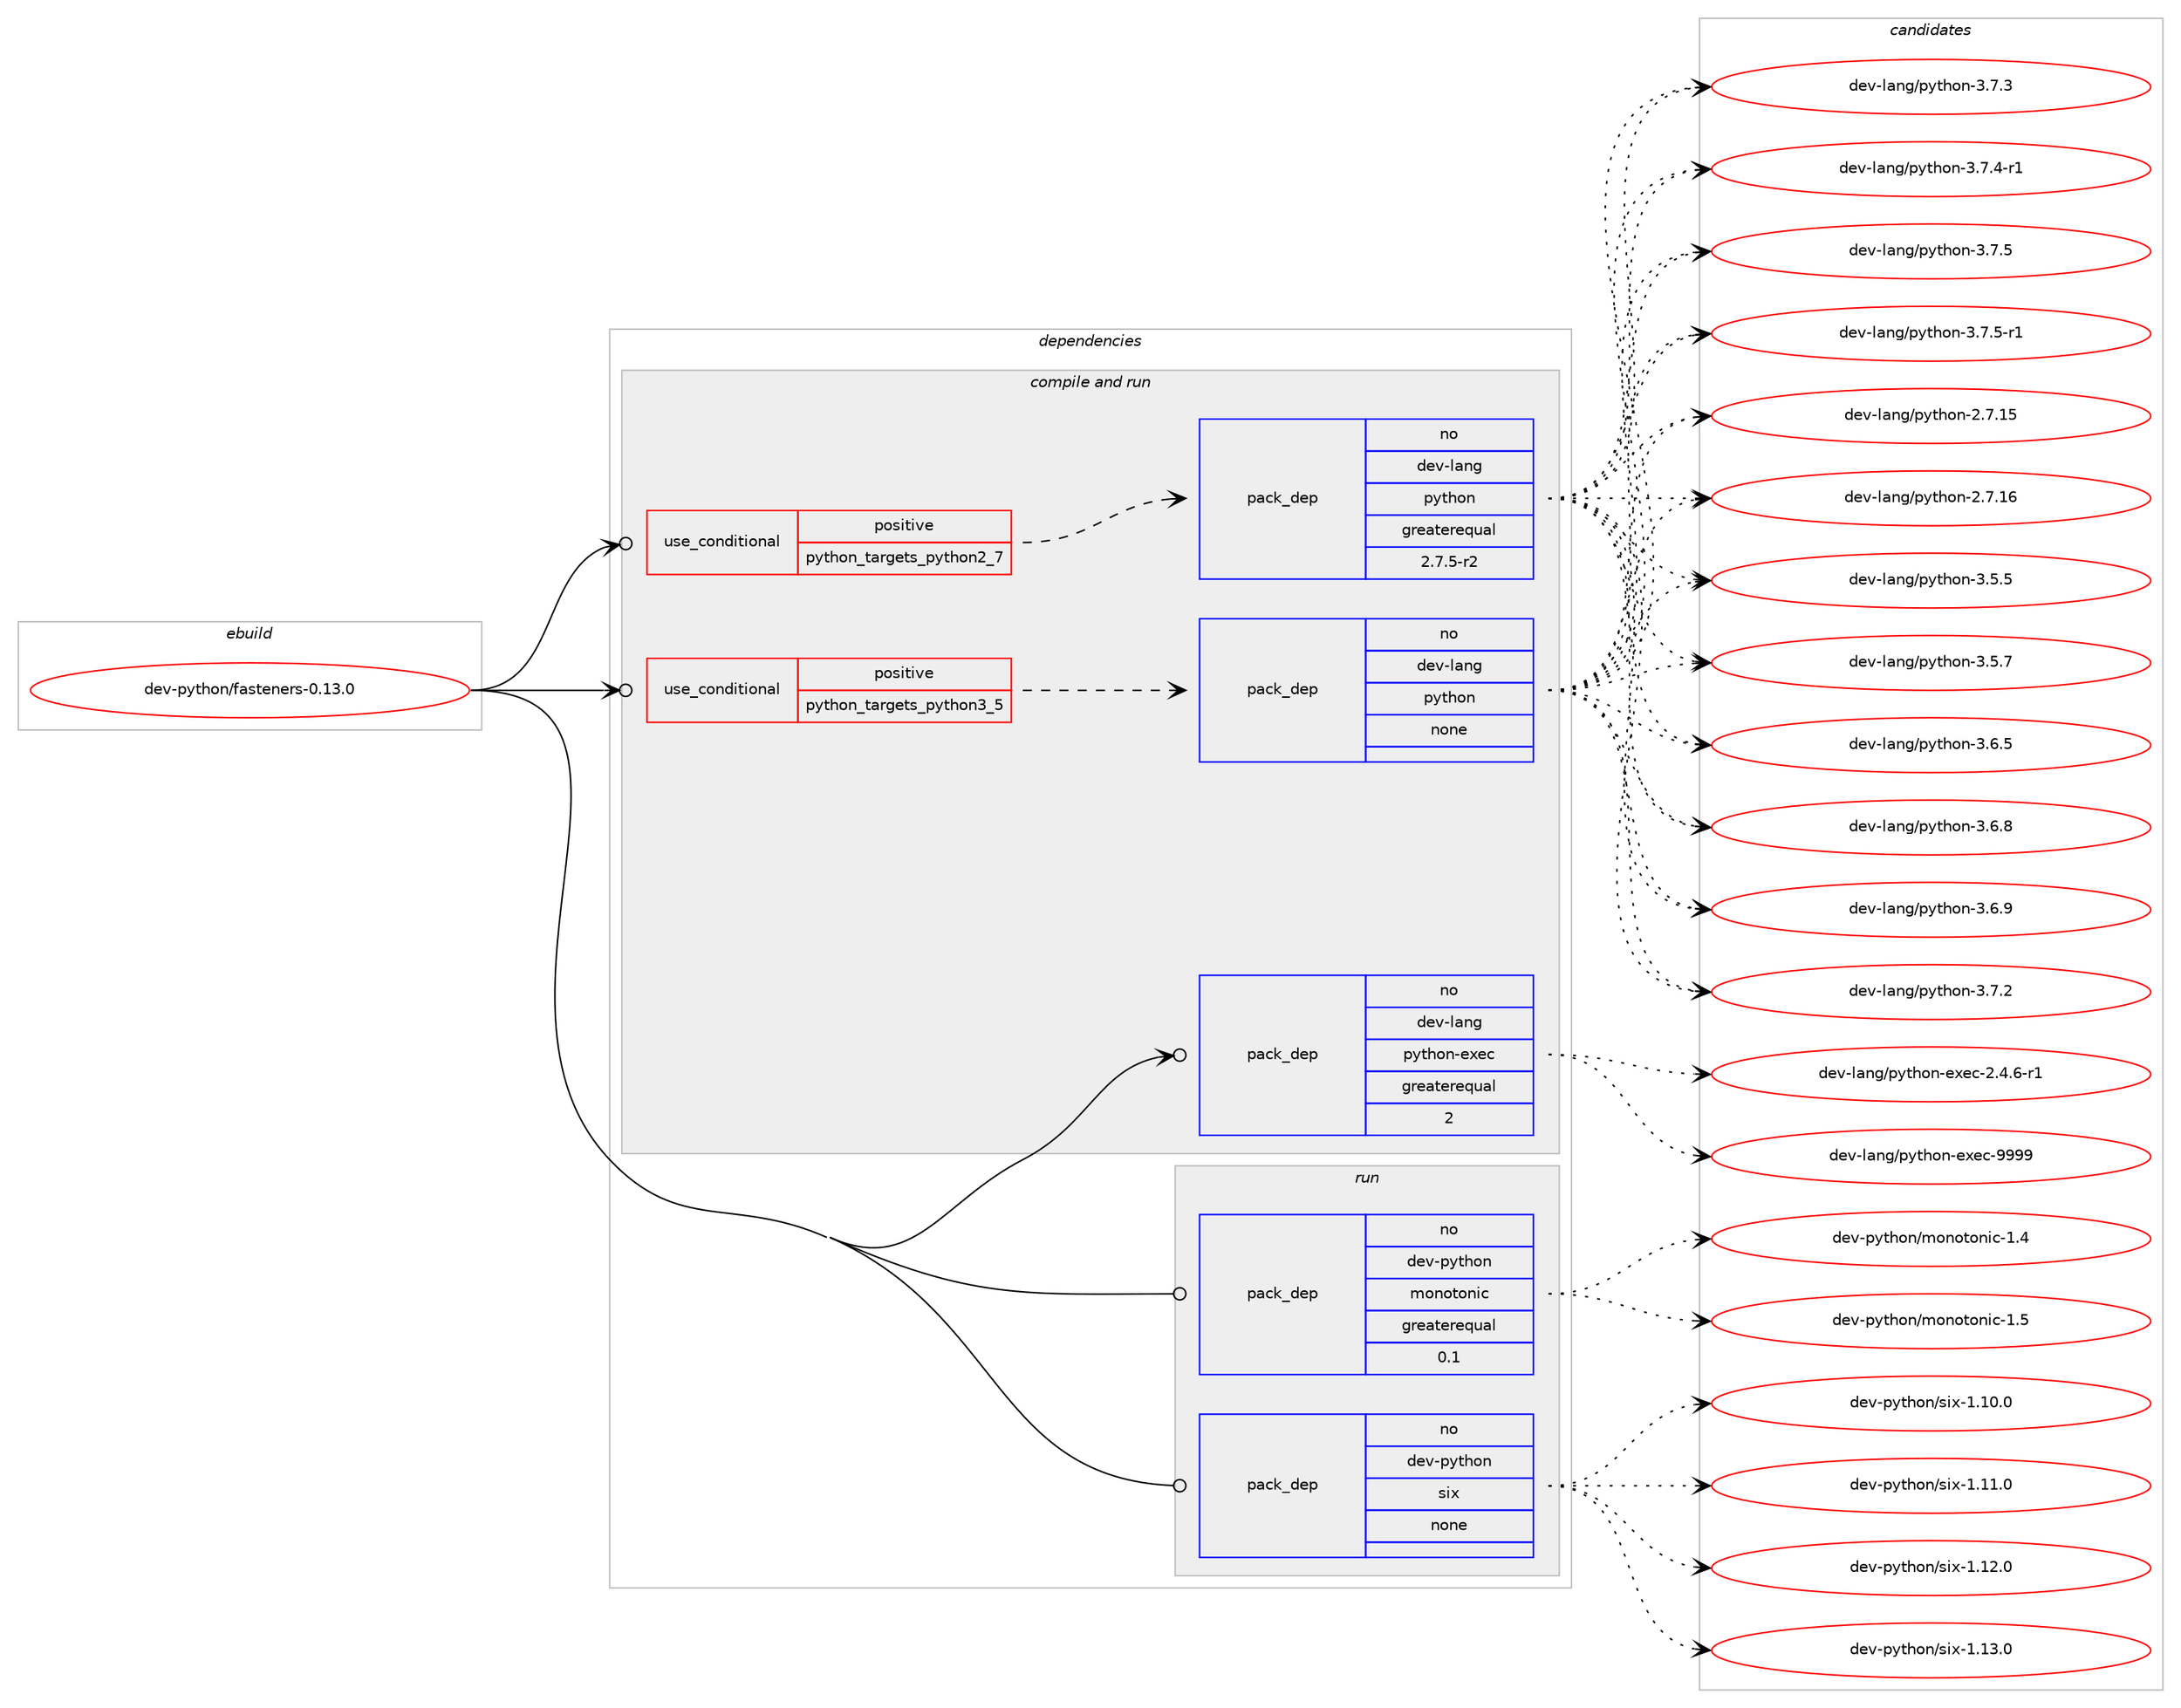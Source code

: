 digraph prolog {

# *************
# Graph options
# *************

newrank=true;
concentrate=true;
compound=true;
graph [rankdir=LR,fontname=Helvetica,fontsize=10,ranksep=1.5];#, ranksep=2.5, nodesep=0.2];
edge  [arrowhead=vee];
node  [fontname=Helvetica,fontsize=10];

# **********
# The ebuild
# **********

subgraph cluster_leftcol {
color=gray;
rank=same;
label=<<i>ebuild</i>>;
id [label="dev-python/fasteners-0.13.0", color=red, width=4, href="../dev-python/fasteners-0.13.0.svg"];
}

# ****************
# The dependencies
# ****************

subgraph cluster_midcol {
color=gray;
label=<<i>dependencies</i>>;
subgraph cluster_compile {
fillcolor="#eeeeee";
style=filled;
label=<<i>compile</i>>;
}
subgraph cluster_compileandrun {
fillcolor="#eeeeee";
style=filled;
label=<<i>compile and run</i>>;
subgraph cond139161 {
dependency603914 [label=<<TABLE BORDER="0" CELLBORDER="1" CELLSPACING="0" CELLPADDING="4"><TR><TD ROWSPAN="3" CELLPADDING="10">use_conditional</TD></TR><TR><TD>positive</TD></TR><TR><TD>python_targets_python2_7</TD></TR></TABLE>>, shape=none, color=red];
subgraph pack452956 {
dependency603915 [label=<<TABLE BORDER="0" CELLBORDER="1" CELLSPACING="0" CELLPADDING="4" WIDTH="220"><TR><TD ROWSPAN="6" CELLPADDING="30">pack_dep</TD></TR><TR><TD WIDTH="110">no</TD></TR><TR><TD>dev-lang</TD></TR><TR><TD>python</TD></TR><TR><TD>greaterequal</TD></TR><TR><TD>2.7.5-r2</TD></TR></TABLE>>, shape=none, color=blue];
}
dependency603914:e -> dependency603915:w [weight=20,style="dashed",arrowhead="vee"];
}
id:e -> dependency603914:w [weight=20,style="solid",arrowhead="odotvee"];
subgraph cond139162 {
dependency603916 [label=<<TABLE BORDER="0" CELLBORDER="1" CELLSPACING="0" CELLPADDING="4"><TR><TD ROWSPAN="3" CELLPADDING="10">use_conditional</TD></TR><TR><TD>positive</TD></TR><TR><TD>python_targets_python3_5</TD></TR></TABLE>>, shape=none, color=red];
subgraph pack452957 {
dependency603917 [label=<<TABLE BORDER="0" CELLBORDER="1" CELLSPACING="0" CELLPADDING="4" WIDTH="220"><TR><TD ROWSPAN="6" CELLPADDING="30">pack_dep</TD></TR><TR><TD WIDTH="110">no</TD></TR><TR><TD>dev-lang</TD></TR><TR><TD>python</TD></TR><TR><TD>none</TD></TR><TR><TD></TD></TR></TABLE>>, shape=none, color=blue];
}
dependency603916:e -> dependency603917:w [weight=20,style="dashed",arrowhead="vee"];
}
id:e -> dependency603916:w [weight=20,style="solid",arrowhead="odotvee"];
subgraph pack452958 {
dependency603918 [label=<<TABLE BORDER="0" CELLBORDER="1" CELLSPACING="0" CELLPADDING="4" WIDTH="220"><TR><TD ROWSPAN="6" CELLPADDING="30">pack_dep</TD></TR><TR><TD WIDTH="110">no</TD></TR><TR><TD>dev-lang</TD></TR><TR><TD>python-exec</TD></TR><TR><TD>greaterequal</TD></TR><TR><TD>2</TD></TR></TABLE>>, shape=none, color=blue];
}
id:e -> dependency603918:w [weight=20,style="solid",arrowhead="odotvee"];
}
subgraph cluster_run {
fillcolor="#eeeeee";
style=filled;
label=<<i>run</i>>;
subgraph pack452959 {
dependency603919 [label=<<TABLE BORDER="0" CELLBORDER="1" CELLSPACING="0" CELLPADDING="4" WIDTH="220"><TR><TD ROWSPAN="6" CELLPADDING="30">pack_dep</TD></TR><TR><TD WIDTH="110">no</TD></TR><TR><TD>dev-python</TD></TR><TR><TD>monotonic</TD></TR><TR><TD>greaterequal</TD></TR><TR><TD>0.1</TD></TR></TABLE>>, shape=none, color=blue];
}
id:e -> dependency603919:w [weight=20,style="solid",arrowhead="odot"];
subgraph pack452960 {
dependency603920 [label=<<TABLE BORDER="0" CELLBORDER="1" CELLSPACING="0" CELLPADDING="4" WIDTH="220"><TR><TD ROWSPAN="6" CELLPADDING="30">pack_dep</TD></TR><TR><TD WIDTH="110">no</TD></TR><TR><TD>dev-python</TD></TR><TR><TD>six</TD></TR><TR><TD>none</TD></TR><TR><TD></TD></TR></TABLE>>, shape=none, color=blue];
}
id:e -> dependency603920:w [weight=20,style="solid",arrowhead="odot"];
}
}

# **************
# The candidates
# **************

subgraph cluster_choices {
rank=same;
color=gray;
label=<<i>candidates</i>>;

subgraph choice452956 {
color=black;
nodesep=1;
choice10010111845108971101034711212111610411111045504655464953 [label="dev-lang/python-2.7.15", color=red, width=4,href="../dev-lang/python-2.7.15.svg"];
choice10010111845108971101034711212111610411111045504655464954 [label="dev-lang/python-2.7.16", color=red, width=4,href="../dev-lang/python-2.7.16.svg"];
choice100101118451089711010347112121116104111110455146534653 [label="dev-lang/python-3.5.5", color=red, width=4,href="../dev-lang/python-3.5.5.svg"];
choice100101118451089711010347112121116104111110455146534655 [label="dev-lang/python-3.5.7", color=red, width=4,href="../dev-lang/python-3.5.7.svg"];
choice100101118451089711010347112121116104111110455146544653 [label="dev-lang/python-3.6.5", color=red, width=4,href="../dev-lang/python-3.6.5.svg"];
choice100101118451089711010347112121116104111110455146544656 [label="dev-lang/python-3.6.8", color=red, width=4,href="../dev-lang/python-3.6.8.svg"];
choice100101118451089711010347112121116104111110455146544657 [label="dev-lang/python-3.6.9", color=red, width=4,href="../dev-lang/python-3.6.9.svg"];
choice100101118451089711010347112121116104111110455146554650 [label="dev-lang/python-3.7.2", color=red, width=4,href="../dev-lang/python-3.7.2.svg"];
choice100101118451089711010347112121116104111110455146554651 [label="dev-lang/python-3.7.3", color=red, width=4,href="../dev-lang/python-3.7.3.svg"];
choice1001011184510897110103471121211161041111104551465546524511449 [label="dev-lang/python-3.7.4-r1", color=red, width=4,href="../dev-lang/python-3.7.4-r1.svg"];
choice100101118451089711010347112121116104111110455146554653 [label="dev-lang/python-3.7.5", color=red, width=4,href="../dev-lang/python-3.7.5.svg"];
choice1001011184510897110103471121211161041111104551465546534511449 [label="dev-lang/python-3.7.5-r1", color=red, width=4,href="../dev-lang/python-3.7.5-r1.svg"];
dependency603915:e -> choice10010111845108971101034711212111610411111045504655464953:w [style=dotted,weight="100"];
dependency603915:e -> choice10010111845108971101034711212111610411111045504655464954:w [style=dotted,weight="100"];
dependency603915:e -> choice100101118451089711010347112121116104111110455146534653:w [style=dotted,weight="100"];
dependency603915:e -> choice100101118451089711010347112121116104111110455146534655:w [style=dotted,weight="100"];
dependency603915:e -> choice100101118451089711010347112121116104111110455146544653:w [style=dotted,weight="100"];
dependency603915:e -> choice100101118451089711010347112121116104111110455146544656:w [style=dotted,weight="100"];
dependency603915:e -> choice100101118451089711010347112121116104111110455146544657:w [style=dotted,weight="100"];
dependency603915:e -> choice100101118451089711010347112121116104111110455146554650:w [style=dotted,weight="100"];
dependency603915:e -> choice100101118451089711010347112121116104111110455146554651:w [style=dotted,weight="100"];
dependency603915:e -> choice1001011184510897110103471121211161041111104551465546524511449:w [style=dotted,weight="100"];
dependency603915:e -> choice100101118451089711010347112121116104111110455146554653:w [style=dotted,weight="100"];
dependency603915:e -> choice1001011184510897110103471121211161041111104551465546534511449:w [style=dotted,weight="100"];
}
subgraph choice452957 {
color=black;
nodesep=1;
choice10010111845108971101034711212111610411111045504655464953 [label="dev-lang/python-2.7.15", color=red, width=4,href="../dev-lang/python-2.7.15.svg"];
choice10010111845108971101034711212111610411111045504655464954 [label="dev-lang/python-2.7.16", color=red, width=4,href="../dev-lang/python-2.7.16.svg"];
choice100101118451089711010347112121116104111110455146534653 [label="dev-lang/python-3.5.5", color=red, width=4,href="../dev-lang/python-3.5.5.svg"];
choice100101118451089711010347112121116104111110455146534655 [label="dev-lang/python-3.5.7", color=red, width=4,href="../dev-lang/python-3.5.7.svg"];
choice100101118451089711010347112121116104111110455146544653 [label="dev-lang/python-3.6.5", color=red, width=4,href="../dev-lang/python-3.6.5.svg"];
choice100101118451089711010347112121116104111110455146544656 [label="dev-lang/python-3.6.8", color=red, width=4,href="../dev-lang/python-3.6.8.svg"];
choice100101118451089711010347112121116104111110455146544657 [label="dev-lang/python-3.6.9", color=red, width=4,href="../dev-lang/python-3.6.9.svg"];
choice100101118451089711010347112121116104111110455146554650 [label="dev-lang/python-3.7.2", color=red, width=4,href="../dev-lang/python-3.7.2.svg"];
choice100101118451089711010347112121116104111110455146554651 [label="dev-lang/python-3.7.3", color=red, width=4,href="../dev-lang/python-3.7.3.svg"];
choice1001011184510897110103471121211161041111104551465546524511449 [label="dev-lang/python-3.7.4-r1", color=red, width=4,href="../dev-lang/python-3.7.4-r1.svg"];
choice100101118451089711010347112121116104111110455146554653 [label="dev-lang/python-3.7.5", color=red, width=4,href="../dev-lang/python-3.7.5.svg"];
choice1001011184510897110103471121211161041111104551465546534511449 [label="dev-lang/python-3.7.5-r1", color=red, width=4,href="../dev-lang/python-3.7.5-r1.svg"];
dependency603917:e -> choice10010111845108971101034711212111610411111045504655464953:w [style=dotted,weight="100"];
dependency603917:e -> choice10010111845108971101034711212111610411111045504655464954:w [style=dotted,weight="100"];
dependency603917:e -> choice100101118451089711010347112121116104111110455146534653:w [style=dotted,weight="100"];
dependency603917:e -> choice100101118451089711010347112121116104111110455146534655:w [style=dotted,weight="100"];
dependency603917:e -> choice100101118451089711010347112121116104111110455146544653:w [style=dotted,weight="100"];
dependency603917:e -> choice100101118451089711010347112121116104111110455146544656:w [style=dotted,weight="100"];
dependency603917:e -> choice100101118451089711010347112121116104111110455146544657:w [style=dotted,weight="100"];
dependency603917:e -> choice100101118451089711010347112121116104111110455146554650:w [style=dotted,weight="100"];
dependency603917:e -> choice100101118451089711010347112121116104111110455146554651:w [style=dotted,weight="100"];
dependency603917:e -> choice1001011184510897110103471121211161041111104551465546524511449:w [style=dotted,weight="100"];
dependency603917:e -> choice100101118451089711010347112121116104111110455146554653:w [style=dotted,weight="100"];
dependency603917:e -> choice1001011184510897110103471121211161041111104551465546534511449:w [style=dotted,weight="100"];
}
subgraph choice452958 {
color=black;
nodesep=1;
choice10010111845108971101034711212111610411111045101120101994550465246544511449 [label="dev-lang/python-exec-2.4.6-r1", color=red, width=4,href="../dev-lang/python-exec-2.4.6-r1.svg"];
choice10010111845108971101034711212111610411111045101120101994557575757 [label="dev-lang/python-exec-9999", color=red, width=4,href="../dev-lang/python-exec-9999.svg"];
dependency603918:e -> choice10010111845108971101034711212111610411111045101120101994550465246544511449:w [style=dotted,weight="100"];
dependency603918:e -> choice10010111845108971101034711212111610411111045101120101994557575757:w [style=dotted,weight="100"];
}
subgraph choice452959 {
color=black;
nodesep=1;
choice10010111845112121116104111110471091111101111161111101059945494652 [label="dev-python/monotonic-1.4", color=red, width=4,href="../dev-python/monotonic-1.4.svg"];
choice10010111845112121116104111110471091111101111161111101059945494653 [label="dev-python/monotonic-1.5", color=red, width=4,href="../dev-python/monotonic-1.5.svg"];
dependency603919:e -> choice10010111845112121116104111110471091111101111161111101059945494652:w [style=dotted,weight="100"];
dependency603919:e -> choice10010111845112121116104111110471091111101111161111101059945494653:w [style=dotted,weight="100"];
}
subgraph choice452960 {
color=black;
nodesep=1;
choice100101118451121211161041111104711510512045494649484648 [label="dev-python/six-1.10.0", color=red, width=4,href="../dev-python/six-1.10.0.svg"];
choice100101118451121211161041111104711510512045494649494648 [label="dev-python/six-1.11.0", color=red, width=4,href="../dev-python/six-1.11.0.svg"];
choice100101118451121211161041111104711510512045494649504648 [label="dev-python/six-1.12.0", color=red, width=4,href="../dev-python/six-1.12.0.svg"];
choice100101118451121211161041111104711510512045494649514648 [label="dev-python/six-1.13.0", color=red, width=4,href="../dev-python/six-1.13.0.svg"];
dependency603920:e -> choice100101118451121211161041111104711510512045494649484648:w [style=dotted,weight="100"];
dependency603920:e -> choice100101118451121211161041111104711510512045494649494648:w [style=dotted,weight="100"];
dependency603920:e -> choice100101118451121211161041111104711510512045494649504648:w [style=dotted,weight="100"];
dependency603920:e -> choice100101118451121211161041111104711510512045494649514648:w [style=dotted,weight="100"];
}
}

}
